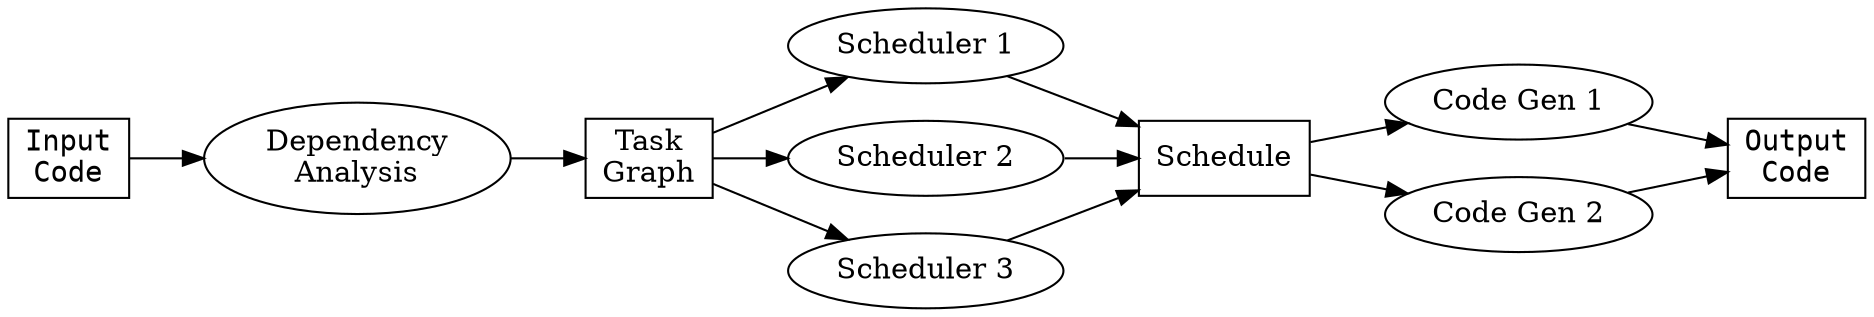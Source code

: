 digraph G {
rankdir = LR;
//rankdir = TB;

//edge [fontname = "courier"];

labeljust=right;

node [shape = "rectangle"];
input [label = "Input\nCode", fontname = "courier"];
taskgraph [label = "Task\nGraph"];
schedule [label = "Schedule"];
output [label = "Output\nCode", fontname = "courier"];

node [shape = "oval"];
dependency [label = "Dependency\nAnalysis"];
schedule_algo1 [label = "Scheduler 1"];
schedule_algo2 [label = "Scheduler 2"];
schedule_algo3 [label = "Scheduler 3"];
code_generator1 [label = "Code Gen 1"];
code_generator2 [label = "Code Gen 2"];

input -> dependency;
dependency -> taskgraph;
taskgraph -> schedule_algo1;
taskgraph -> schedule_algo2;
taskgraph -> schedule_algo3;
schedule_algo1 -> schedule;
schedule_algo2 -> schedule;
schedule_algo3 -> schedule;
schedule -> code_generator1;
schedule -> code_generator2;
code_generator1 -> output;
code_generator2 -> output;

}

